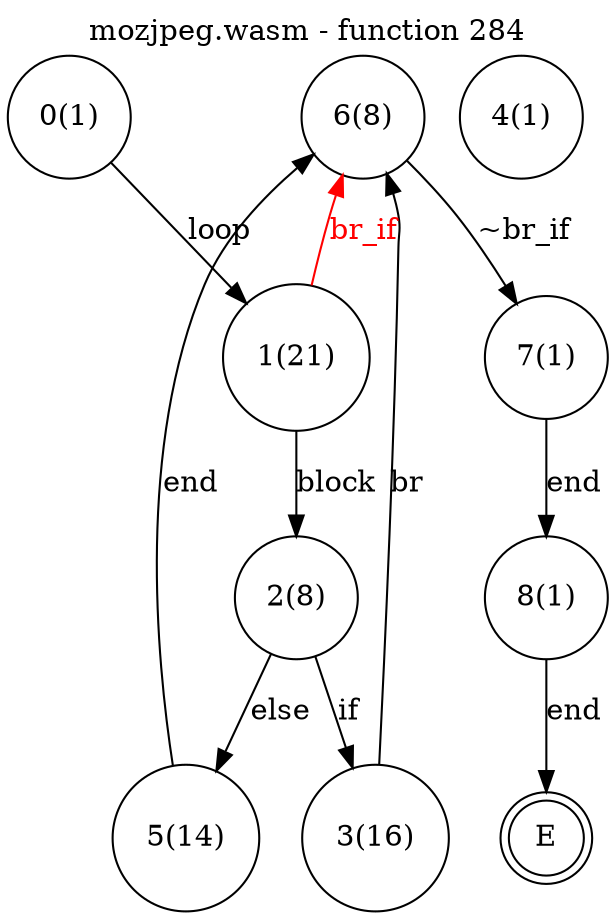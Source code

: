 digraph finite_state_machine {
    label = "mozjpeg.wasm - function 284"
    labelloc =  t
    labelfontsize = 16
    labelfontcolor = black
    labelfontname = "Helvetica"
    node [shape = doublecircle]; E ;
node [shape=circle, fontcolor=black, style="", label="0(1)"]0
node [shape=circle, fontcolor=black, style="", label="1(21)"]1
node [shape=circle, fontcolor=black, style="", label="2(8)"]2
node [shape=circle, fontcolor=black, style="", label="3(16)"]3
node [shape=circle, fontcolor=black, style="", label="4(1)"]4
node [shape=circle, fontcolor=black, style="", label="5(14)"]5
node [shape=circle, fontcolor=black, style="", label="6(8)"]6
node [shape=circle, fontcolor=black, style="", label="7(1)"]7
node [shape=circle, fontcolor=black, style="", label="8(1)"]8
node [shape=circle, fontcolor=black, style="", label="E"]E
    0 -> 1[label="loop"];
    1 -> 2[label="block"];
    2 -> 3[label="if"];
    2 -> 5[label="else"];
    3 -> 6[label="br"];
    5 -> 6[label="end"];
    6 -> 7[label="~br_if"];
    6 -> 1[color="red" dir=back fontcolor="red" label="br_if"];
    7 -> 8[label="end"];
    8 -> E[label="end"];
}
